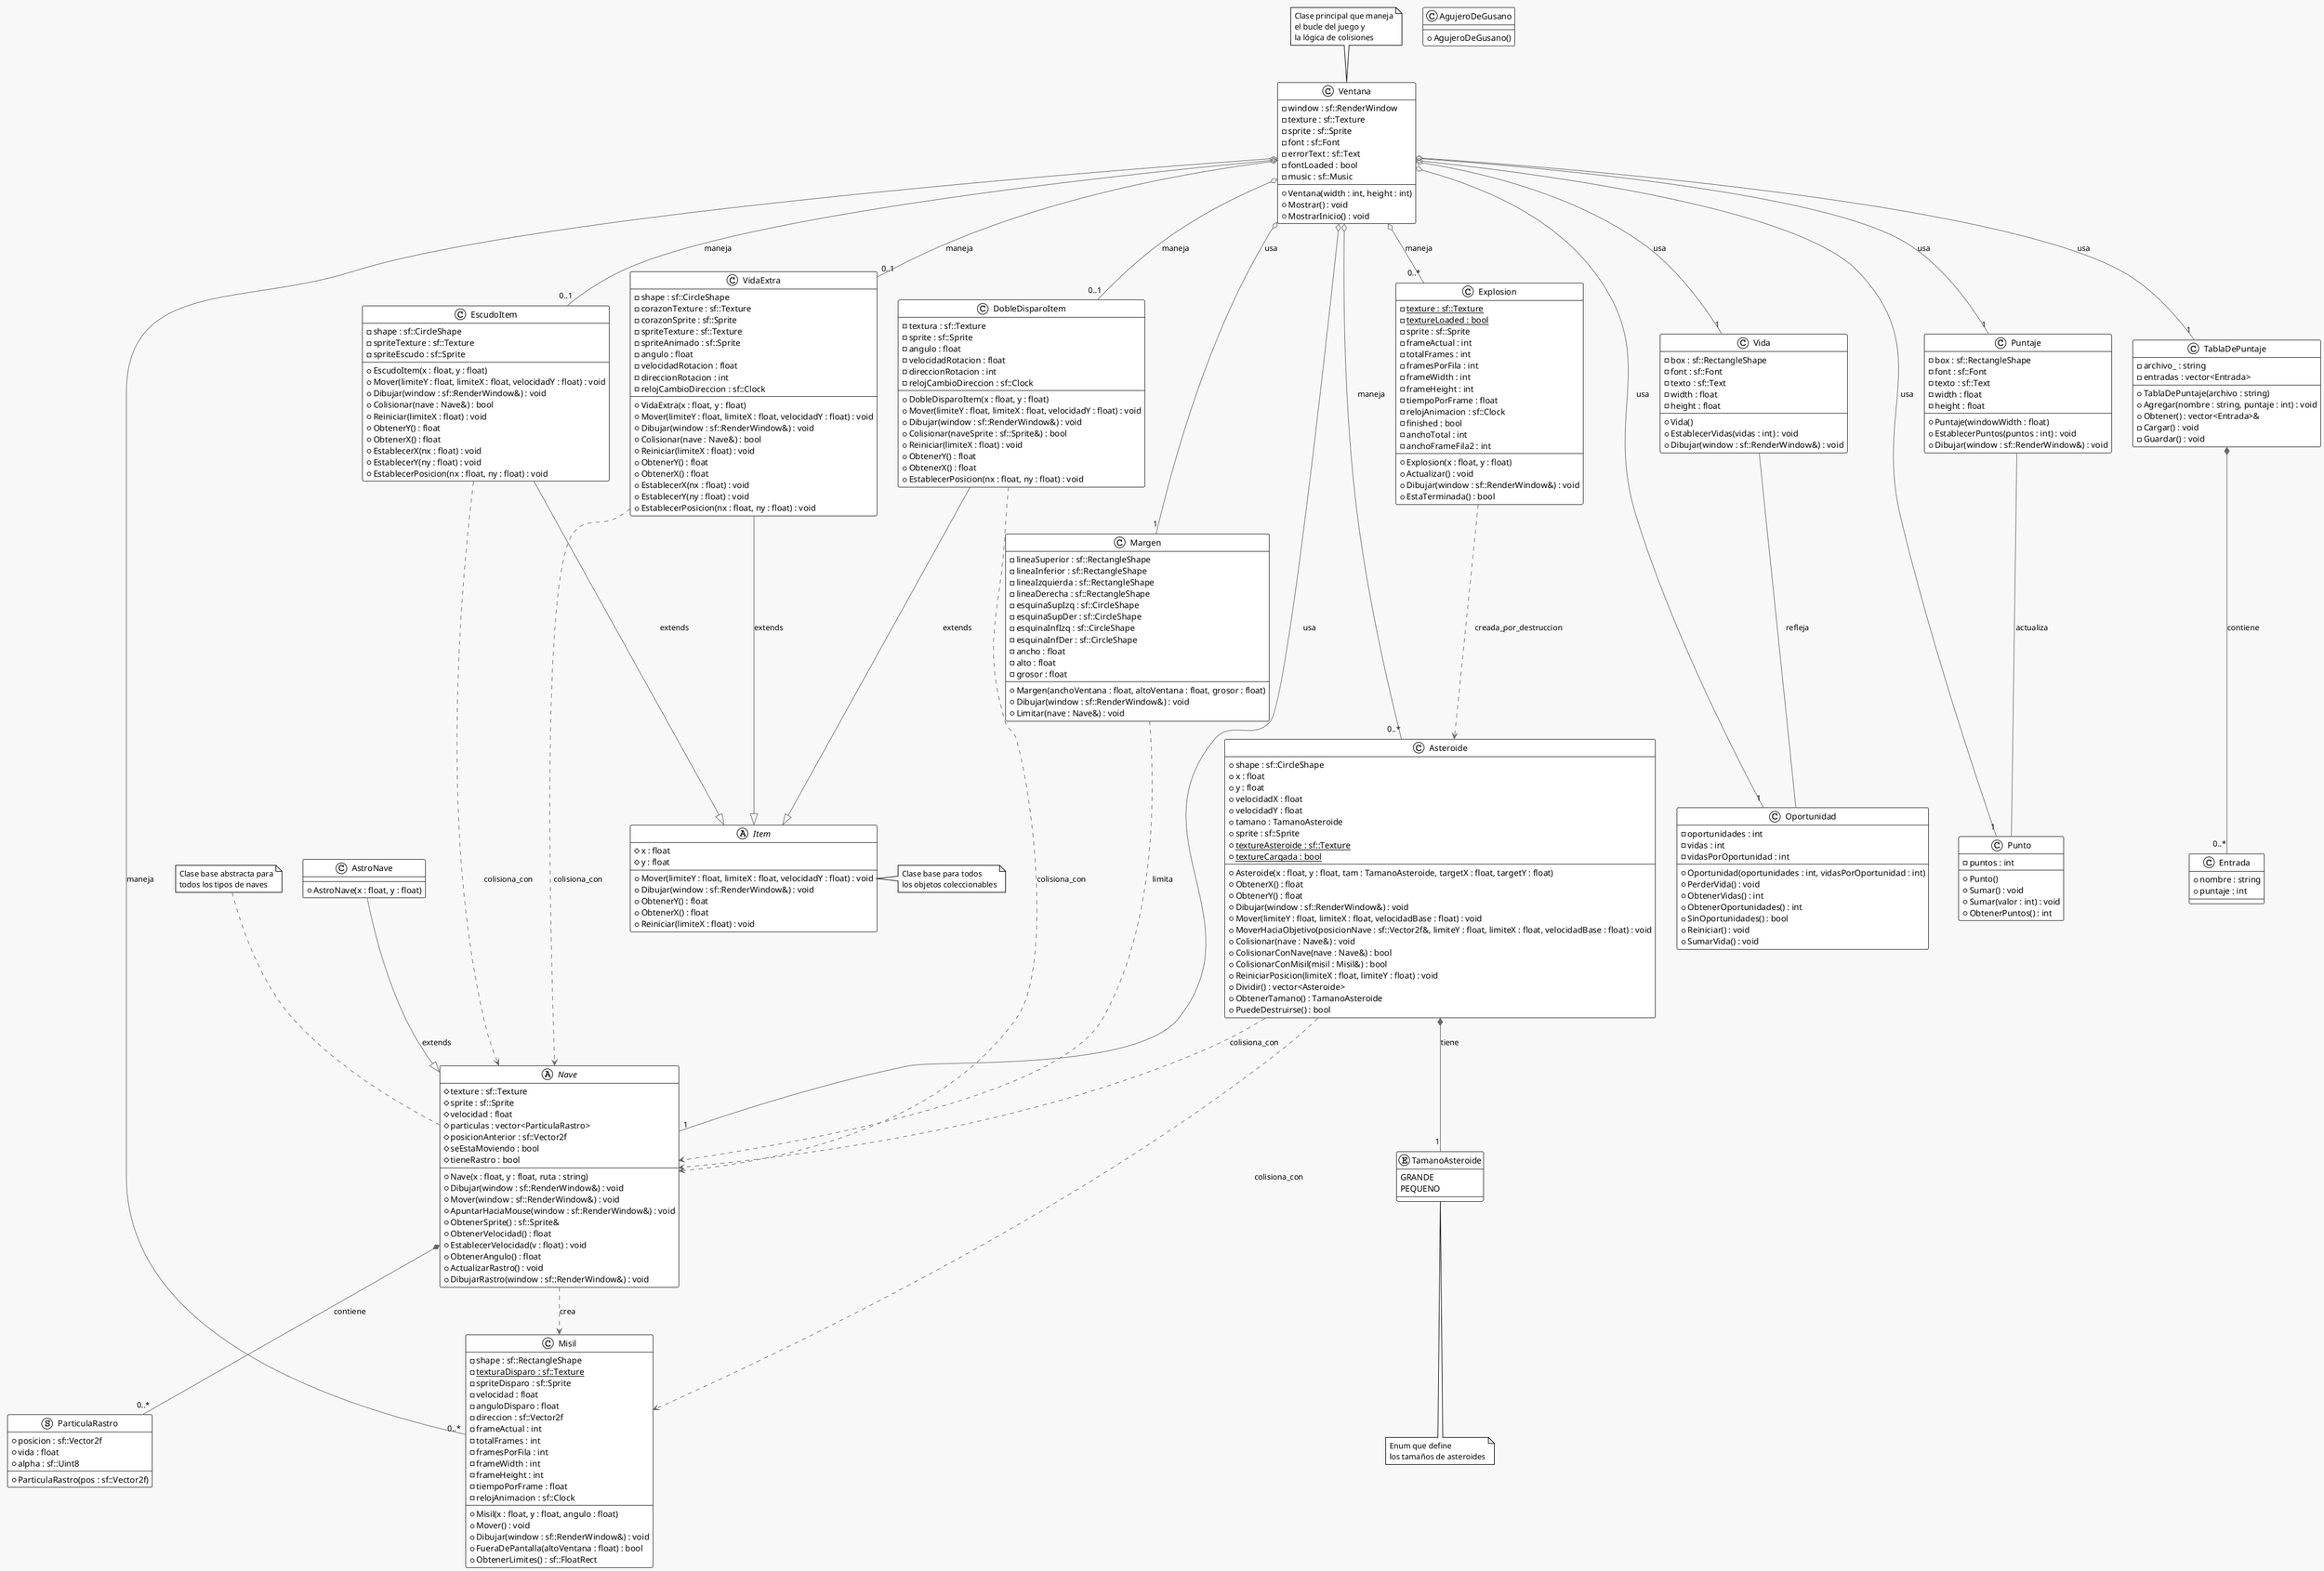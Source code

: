 @startuml AsteroidsGameDiagram

!theme plain
skinparam backgroundColor #F8F8F8
skinparam classBackgroundColor #FFFFFF
skinparam classBorderColor #333333
skinparam classArrowColor #666666

' === CLASES PRINCIPALES ===

class Ventana {
    - window : sf::RenderWindow
    - texture : sf::Texture
    - sprite : sf::Sprite
    - font : sf::Font
    - errorText : sf::Text
    - fontLoaded : bool
    - music : sf::Music
    + Ventana(width : int, height : int)
    + Mostrar() : void
    + MostrarInicio() : void
}

abstract class Nave {
    # texture : sf::Texture
    # sprite : sf::Sprite
    # velocidad : float
    # particulas : vector<ParticulaRastro>
    # posicionAnterior : sf::Vector2f
    # seEstaMoviendo : bool
    # tieneRastro : bool
    + Nave(x : float, y : float, ruta : string)
    + Dibujar(window : sf::RenderWindow&) : void
    + Mover(window : sf::RenderWindow&) : void
    + ApuntarHaciaMouse(window : sf::RenderWindow&) : void
    + ObtenerSprite() : sf::Sprite&
    + ObtenerVelocidad() : float
    + EstablecerVelocidad(v : float) : void
    + ObtenerAngulo() : float
    + ActualizarRastro() : void
    + DibujarRastro(window : sf::RenderWindow&) : void
}

class AstroNave {
    + AstroNave(x : float, y : float)
}

struct ParticulaRastro {
    + posicion : sf::Vector2f
    + vida : float
    + alpha : sf::Uint8
    + ParticulaRastro(pos : sf::Vector2f)
}

class Asteroide {
    + shape : sf::CircleShape
    + x : float
    + y : float
    + velocidadX : float
    + velocidadY : float
    + tamano : TamanoAsteroide
    + sprite : sf::Sprite
    + {static} textureAsteroide : sf::Texture
    + {static} textureCargada : bool
    + Asteroide(x : float, y : float, tam : TamanoAsteroide, targetX : float, targetY : float)
    + ObtenerX() : float
    + ObtenerY() : float
    + Dibujar(window : sf::RenderWindow&) : void
    + Mover(limiteY : float, limiteX : float, velocidadBase : float) : void
    + MoverHaciaObjetivo(posicionNave : sf::Vector2f&, limiteY : float, limiteX : float, velocidadBase : float) : void
    + Colisionar(nave : Nave&) : void
    + ColisionarConNave(nave : Nave&) : bool
    + ColisionarConMisil(misil : Misil&) : bool
    + ReiniciarPosicion(limiteX : float, limiteY : float) : void
    + Dividir() : vector<Asteroide>
    + ObtenerTamano() : TamanoAsteroide
    + PuedeDestruirse() : bool
}

enum TamanoAsteroide {
    GRANDE
    PEQUENO
}

class Misil {
    - shape : sf::RectangleShape
    - {static} texturaDisparo : sf::Texture
    - spriteDisparo : sf::Sprite
    - velocidad : float
    - anguloDisparo : float
    - direccion : sf::Vector2f
    - frameActual : int
    - totalFrames : int
    - framesPorFila : int
    - frameWidth : int
    - frameHeight : int
    - tiempoPorFrame : float
    - relojAnimacion : sf::Clock
    + Misil(x : float, y : float, angulo : float)
    + Mover() : void
    + Dibujar(window : sf::RenderWindow&) : void
    + FueraDePantalla(altoVentana : float) : bool
    + ObtenerLimites() : sf::FloatRect
}

class Explosion {
    - {static} texture : sf::Texture
    - {static} textureLoaded : bool
    - sprite : sf::Sprite
    - frameActual : int
    - totalFrames : int
    - framesPorFila : int
    - frameWidth : int
    - frameHeight : int
    - tiempoPorFrame : float
    - relojAnimacion : sf::Clock
    - finished : bool
    - anchoTotal : int
    - anchoFrameFila2 : int
    + Explosion(x : float, y : float)
    + Actualizar() : void
    + Dibujar(window : sf::RenderWindow&) : void
    + EstaTerminada() : bool
}

class Vida {
    - box : sf::RectangleShape
    - font : sf::Font
    - texto : sf::Text
    - width : float
    - height : float
    + Vida()
    + EstablecerVidas(vidas : int) : void
    + Dibujar(window : sf::RenderWindow&) : void
}

class Puntaje {
    - box : sf::RectangleShape
    - font : sf::Font
    - texto : sf::Text
    - width : float
    - height : float
    + Puntaje(windowWidth : float)
    + EstablecerPuntos(puntos : int) : void
    + Dibujar(window : sf::RenderWindow&) : void
}

class Punto {
    - puntos : int
    + Punto()
    + Sumar() : void
    + Sumar(valor : int) : void
    + ObtenerPuntos() : int
}

class Oportunidad {
    - oportunidades : int
    - vidas : int
    - vidasPorOportunidad : int
    + Oportunidad(oportunidades : int, vidasPorOportunidad : int)
    + PerderVida() : void
    + ObtenerVidas() : int
    + ObtenerOportunidades() : int
    + SinOportunidades() : bool
    + Reiniciar() : void
    + SumarVida() : void
}

' === ITEMS ===

abstract class Item {
    # x : float
    # y : float
    + Mover(limiteY : float, limiteX : float, velocidadY : float) : void
    + Dibujar(window : sf::RenderWindow&) : void
    + ObtenerY() : float
    + ObtenerX() : float
    + Reiniciar(limiteX : float) : void
}

class EscudoItem {
    - shape : sf::CircleShape
    - spriteTexture : sf::Texture
    - spriteEscudo : sf::Sprite
    + EscudoItem(x : float, y : float)
    + Mover(limiteY : float, limiteX : float, velocidadY : float) : void
    + Dibujar(window : sf::RenderWindow&) : void
    + Colisionar(nave : Nave&) : bool
    + Reiniciar(limiteX : float) : void
    + ObtenerY() : float
    + ObtenerX() : float
    + EstablecerX(nx : float) : void
    + EstablecerY(ny : float) : void
    + EstablecerPosicion(nx : float, ny : float) : void
}

class DobleDisparoItem {
    - textura : sf::Texture
    - sprite : sf::Sprite
    - angulo : float
    - velocidadRotacion : float
    - direccionRotacion : int
    - relojCambioDireccion : sf::Clock
    + DobleDisparoItem(x : float, y : float)
    + Mover(limiteY : float, limiteX : float, velocidadY : float) : void
    + Dibujar(window : sf::RenderWindow&) : void
    + Colisionar(naveSprite : sf::Sprite&) : bool
    + Reiniciar(limiteX : float) : void
    + ObtenerY() : float
    + ObtenerX() : float
    + EstablecerPosicion(nx : float, ny : float) : void
}

class VidaExtra {
    - shape : sf::CircleShape
    - corazonTexture : sf::Texture
    - corazonSprite : sf::Sprite
    - spriteTexture : sf::Texture
    - spriteAnimado : sf::Sprite
    - angulo : float
    - velocidadRotacion : float
    - direccionRotacion : int
    - relojCambioDireccion : sf::Clock
    + VidaExtra(x : float, y : float)
    + Mover(limiteY : float, limiteX : float, velocidadY : float) : void
    + Dibujar(window : sf::RenderWindow&) : void
    + Colisionar(nave : Nave&) : bool
    + Reiniciar(limiteX : float) : void
    + ObtenerY() : float
    + ObtenerX() : float
    + EstablecerX(nx : float) : void
    + EstablecerY(ny : float) : void
    + EstablecerPosicion(nx : float, ny : float) : void
}

' === UTILIDADES ===

class Margen {
    - lineaSuperior : sf::RectangleShape
    - lineaInferior : sf::RectangleShape
    - lineaIzquierda : sf::RectangleShape
    - lineaDerecha : sf::RectangleShape
    - esquinaSupIzq : sf::CircleShape
    - esquinaSupDer : sf::CircleShape
    - esquinaInfIzq : sf::CircleShape
    - esquinaInfDer : sf::CircleShape
    - ancho : float
    - alto : float
    - grosor : float
    + Margen(anchoVentana : float, altoVentana : float, grosor : float)
    + Dibujar(window : sf::RenderWindow&) : void
    + Limitar(nave : Nave&) : void
}

class TablaDePuntaje {
    - archivo_ : string
    - entradas : vector<Entrada>
    + TablaDePuntaje(archivo : string)
    + Agregar(nombre : string, puntaje : int) : void
    + Obtener() : vector<Entrada>&
    - Cargar() : void
    - Guardar() : void
}

class Entrada {
    + nombre : string
    + puntaje : int
}

class AgujeroDeGusano {
    + AgujeroDeGusano()
}

' === RELACIONES ===

' Herencia
AstroNave --|> Nave : extends
EscudoItem --|> Item : extends
DobleDisparoItem --|> Item : extends
VidaExtra --|> Item : extends

' Composición (componentes fuertes)
Nave *-- "0..*" ParticulaRastro : contiene
TablaDePuntaje *-- "0..*" Entrada : contiene
Asteroide *-- "1" TamanoAsteroide : tiene

' Agregación (componentes débiles)
Ventana o-- "1" Nave : usa
Ventana o-- "0..*" Misil : maneja
Ventana o-- "0..*" Asteroide : maneja
Ventana o-- "0..*" Explosion : maneja
Ventana o-- "1" Vida : usa
Ventana o-- "1" Puntaje : usa
Ventana o-- "1" Punto : usa
Ventana o-- "1" Oportunidad : usa
Ventana o-- "1" Margen : usa
Ventana o-- "1" TablaDePuntaje : usa
Ventana o-- "0..1" EscudoItem : maneja
Ventana o-- "0..1" DobleDisparoItem : maneja
Ventana o-- "0..1" VidaExtra : maneja

' Dependencias
Nave ..> Misil : crea
Asteroide ..> Nave : colisiona_con
Asteroide ..> Misil : colisiona_con
EscudoItem ..> Nave : colisiona_con
DobleDisparoItem ..> Nave : colisiona_con
VidaExtra ..> Nave : colisiona_con
Margen ..> Nave : limita
Explosion ..> Asteroide : creada_por_destruccion

' Asociaciones
Puntaje -- Punto : actualiza
Vida -- Oportunidad : refleja

note top of Ventana : Clase principal que maneja\nel bucle del juego y\nla lógica de colisiones

note top of Nave : Clase base abstracta para\ntodos los tipos de naves

note right of Item : Clase base para todos\nlos objetos coleccionables

note bottom of TamanoAsteroide : Enum que define\nlos tamaños de asteroides

@enduml